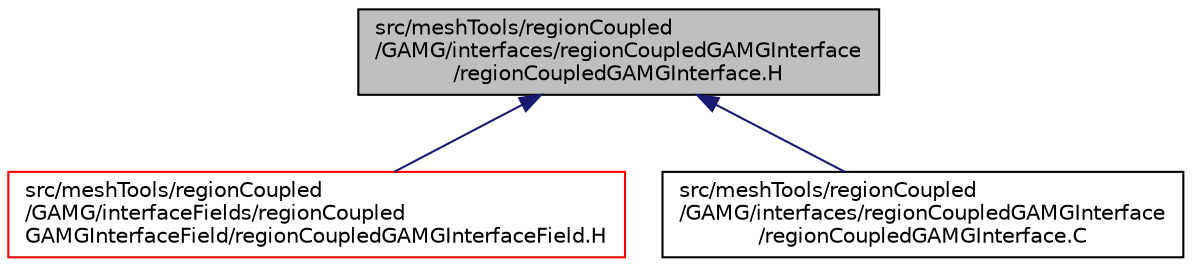 digraph "src/meshTools/regionCoupled/GAMG/interfaces/regionCoupledGAMGInterface/regionCoupledGAMGInterface.H"
{
  bgcolor="transparent";
  edge [fontname="Helvetica",fontsize="10",labelfontname="Helvetica",labelfontsize="10"];
  node [fontname="Helvetica",fontsize="10",shape=record];
  Node1 [label="src/meshTools/regionCoupled\l/GAMG/interfaces/regionCoupledGAMGInterface\l/regionCoupledGAMGInterface.H",height=0.2,width=0.4,color="black", fillcolor="grey75", style="filled", fontcolor="black"];
  Node1 -> Node2 [dir="back",color="midnightblue",fontsize="10",style="solid",fontname="Helvetica"];
  Node2 [label="src/meshTools/regionCoupled\l/GAMG/interfaceFields/regionCoupled\lGAMGInterfaceField/regionCoupledGAMGInterfaceField.H",height=0.2,width=0.4,color="red",URL="$a07326.html"];
  Node1 -> Node3 [dir="back",color="midnightblue",fontsize="10",style="solid",fontname="Helvetica"];
  Node3 [label="src/meshTools/regionCoupled\l/GAMG/interfaces/regionCoupledGAMGInterface\l/regionCoupledGAMGInterface.C",height=0.2,width=0.4,color="black",URL="$a07331.html"];
}
